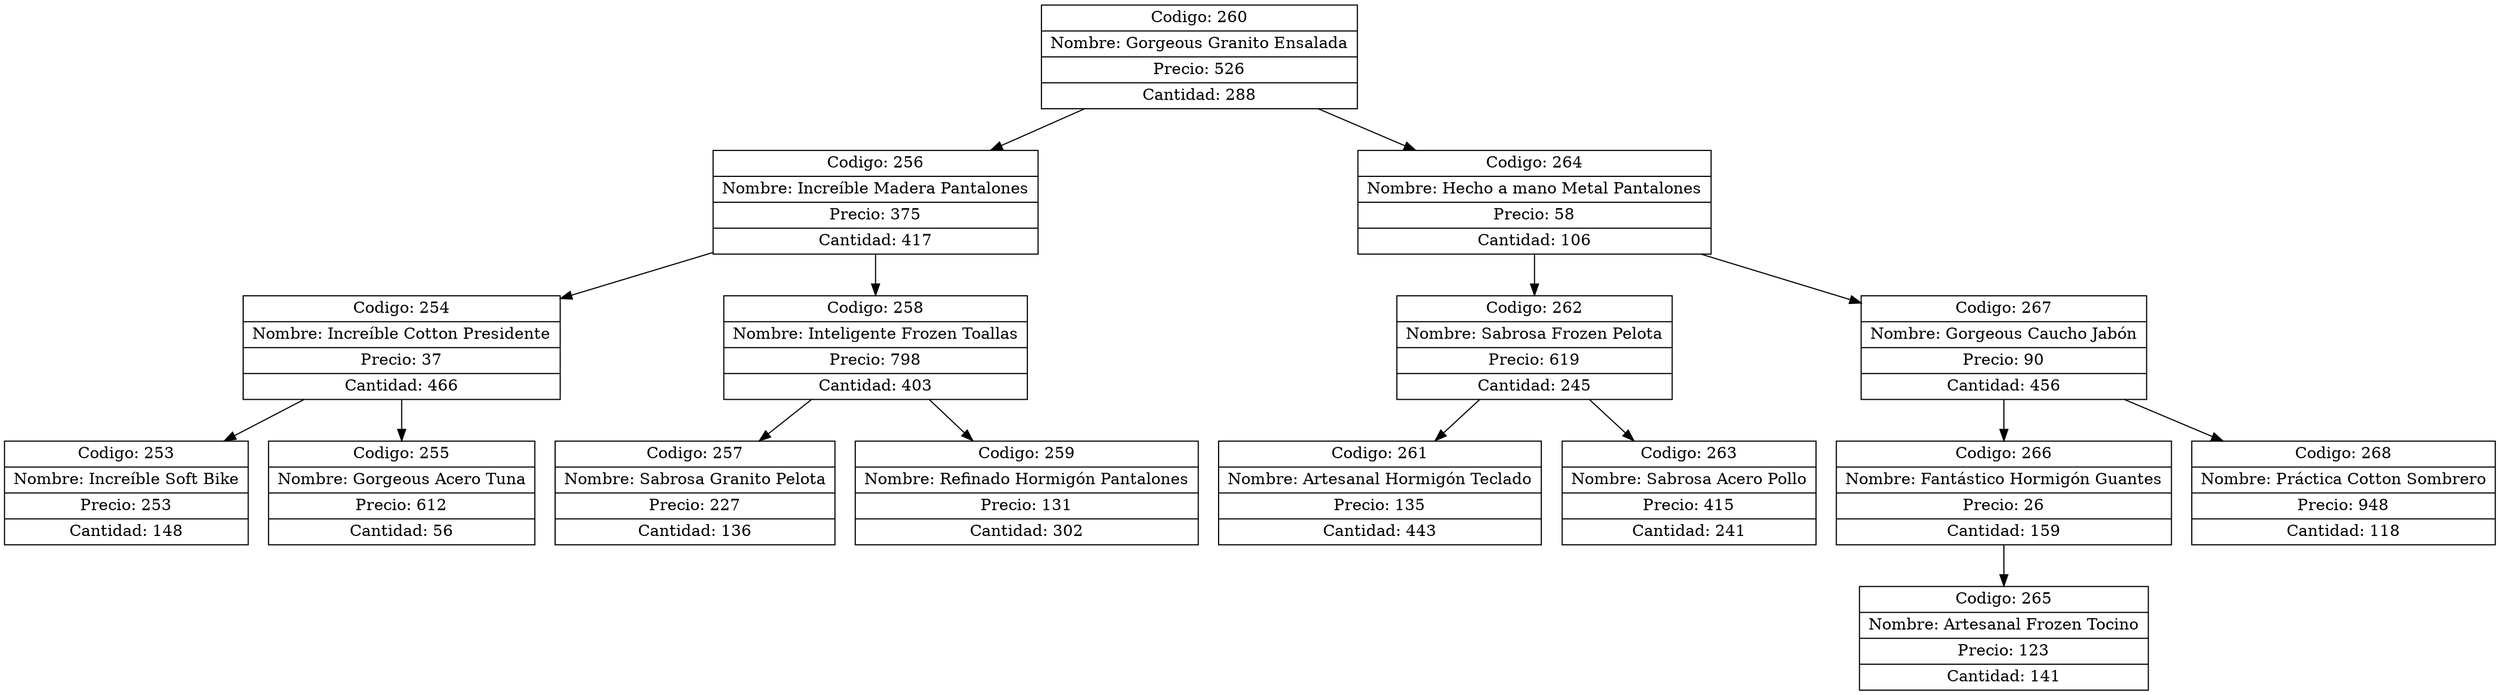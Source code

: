 digraph grafico{
rankdir=UD 
node[shape=box] 
concentrate=true 
nodo260[ shape=record, label ="{Codigo: 260|Nombre: Gorgeous Granito Ensalada|Precio: 526|Cantidad: 288}"];
nodo256[ shape=record, label ="{Codigo: 256|Nombre: Increíble Madera Pantalones|Precio: 375|Cantidad: 417}"];
nodo254[ shape=record, label ="{Codigo: 254|Nombre: Increíble Cotton Presidente|Precio: 37|Cantidad: 466}"];
nodo253[ shape=record, label ="{Codigo: 253|Nombre: Increíble Soft Bike|Precio: 253|Cantidad: 148}"];
nodo254->nodo253
nodo255[ shape=record, label ="{Codigo: 255|Nombre: Gorgeous Acero Tuna|Precio: 612|Cantidad: 56}"];
nodo254->nodo255
nodo256->nodo254
nodo258[ shape=record, label ="{Codigo: 258|Nombre: Inteligente Frozen Toallas|Precio: 798|Cantidad: 403}"];
nodo257[ shape=record, label ="{Codigo: 257|Nombre: Sabrosa Granito Pelota|Precio: 227|Cantidad: 136}"];
nodo258->nodo257
nodo259[ shape=record, label ="{Codigo: 259|Nombre: Refinado Hormigón Pantalones|Precio: 131|Cantidad: 302}"];
nodo258->nodo259
nodo256->nodo258
nodo260->nodo256
nodo264[ shape=record, label ="{Codigo: 264|Nombre: Hecho a mano Metal Pantalones|Precio: 58|Cantidad: 106}"];
nodo262[ shape=record, label ="{Codigo: 262|Nombre: Sabrosa Frozen Pelota|Precio: 619|Cantidad: 245}"];
nodo261[ shape=record, label ="{Codigo: 261|Nombre: Artesanal Hormigón Teclado|Precio: 135|Cantidad: 443}"];
nodo262->nodo261
nodo263[ shape=record, label ="{Codigo: 263|Nombre: Sabrosa Acero Pollo|Precio: 415|Cantidad: 241}"];
nodo262->nodo263
nodo264->nodo262
nodo267[ shape=record, label ="{Codigo: 267|Nombre: Gorgeous Caucho Jabón|Precio: 90|Cantidad: 456}"];
nodo266[ shape=record, label ="{Codigo: 266|Nombre: Fantástico Hormigón Guantes|Precio: 26|Cantidad: 159}"];
nodo265[ shape=record, label ="{Codigo: 265|Nombre: Artesanal Frozen Tocino|Precio: 123|Cantidad: 141}"];
nodo266->nodo265
nodo267->nodo266
nodo268[ shape=record, label ="{Codigo: 268|Nombre: Práctica Cotton Sombrero|Precio: 948|Cantidad: 118}"];
nodo267->nodo268
nodo264->nodo267
nodo260->nodo264
}